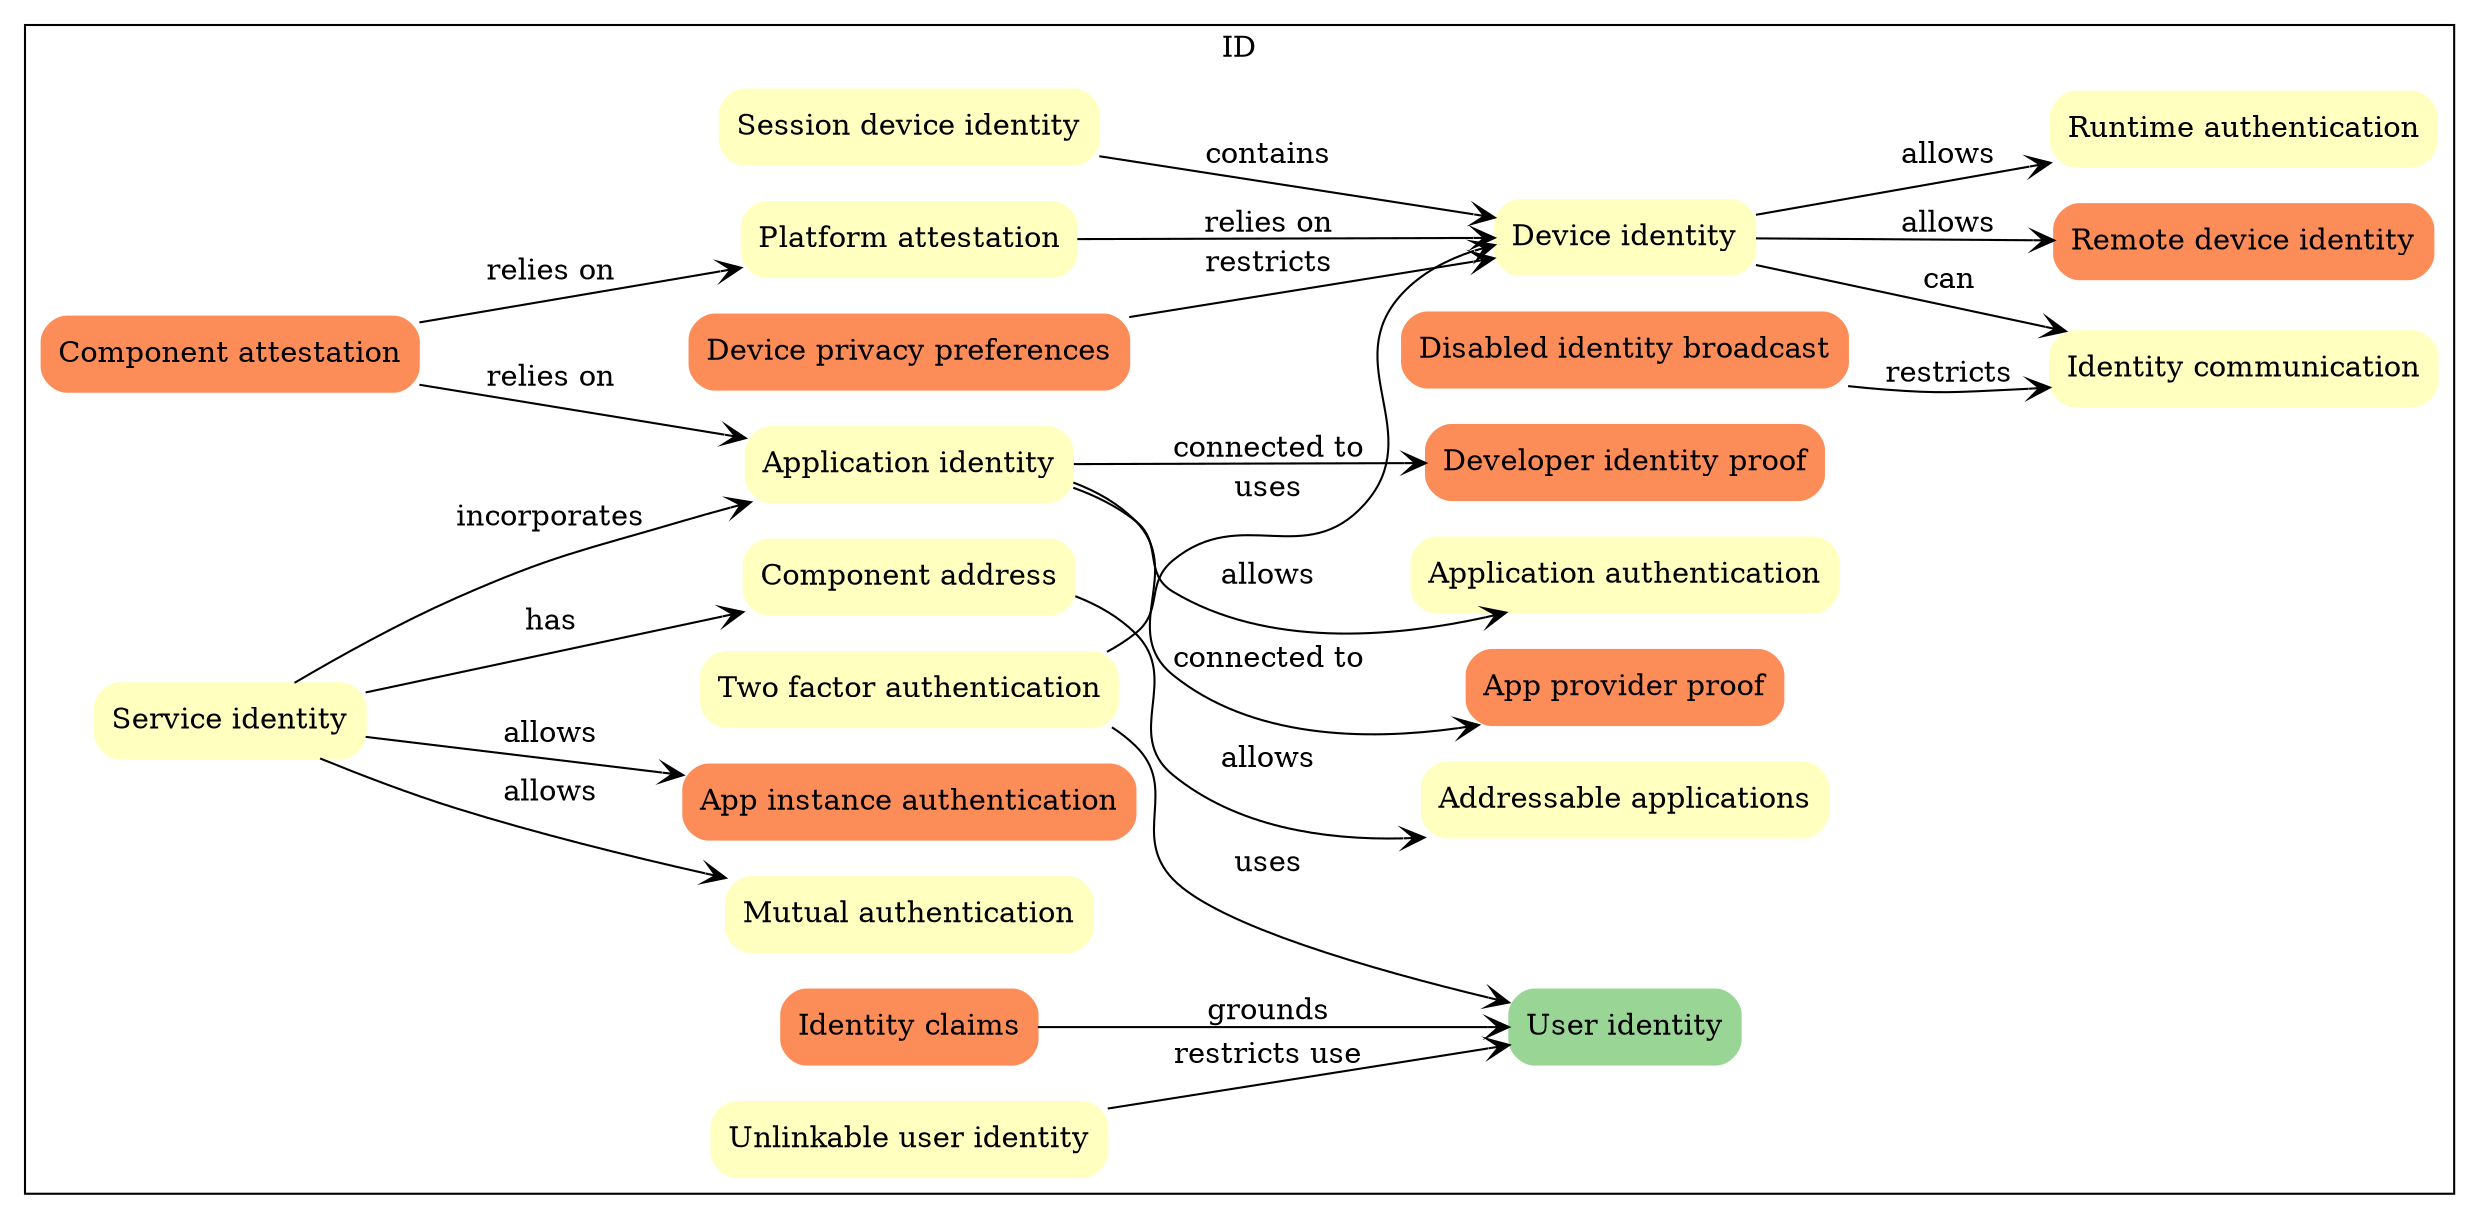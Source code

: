 digraph IDConceptMap {
  graph [rankdir="LR"];
  node [shape=rectangle,style="rounded,filled",colorscheme="spectral3",color="1"];
  edge [arrowhead=vee,];

  subgraph cluster_ID {
    label="ID";
  
    "Addressable applications" [color=2,scenarios="S-DA1",usecases="",backlog=""];
    "App instance authentication" [scenarios="",usecases="",backlog=""];
    "App provider proof" [scenarios="",usecases="",backlog=""];
    "Application authentication" [color=2,scenarios="",usecases="",backlog="CS-18"];
    "Application identity" [color=2,scenarios="S-DA1",usecases="",backlog=""];
    "Component address" [color=2,scenarios="",usecases="",backlog="CS-6,CS-10"];
    "Component attestation" [scenarios="",usecases="",backlog=""];
    "Developer identity proof" [scenarios="",usecases="",backlog=""];
    "Device identity" [color=2,scenarios="",usecases="",backlog="CS-6"];
    "Device privacy preferences" [scenarios="",usecases="",backlog=""];
    "Disabled identity broadcast" [scenarios="",usecases="",backlog=""];
    "Identity communication" [color=2,scenarios="",usecases="NM4",backlog="CS-6"];
    "Identity claims" [scenarios="",usecases="",backlog=""];
    "Mutual authentication" [color=2,scenarios="",usecases="",backlog="CS-68,CS-80"];
    "Platform attestation" [color=2,scenarios="",usecases="",backlog="CS-6"];
    "Remote device identity" [scenarios="",usecases="NM4",backlog=""];
    "Runtime authentication" [color=2,scenarios="",usecases="",backlog="CS-68,CS-80"];
    "Service identity" [color=2,scenarios="",usecases="DA1,DA2,PS1",backlog=""];
    "Session device identity" [color=2,scenarios="",usecases="",backlog="CS-6"];
    "Two factor authentication" [color=2,scenarios="",usecases="",backlog="CS-6"];
    "Unlinkable user identity" [color=2,scenarios="",usecases="",backlog="CS-95"];
    "User identity" [color=3,scenarios="",usecases="CAP2,PS2,PS3",backlog="CS-6"];    
  }
  
  "Application identity" -> "Application authentication" [label="allows"];
  "Application identity" -> "Developer identity proof" [label="connected to"];
  "Application identity" -> "App provider proof" [label="connected to"];  
  "Service identity" -> "Application identity" [label="incorporates"];
  "Service identity" -> "App instance authentication" [label="allows"];
  "Service identity" -> "Component address" [label="has"];
  "Component address" -> "Addressable applications" [label="allows"];
  "Service identity" -> "Mutual authentication" [label="allows"];
  "Device privacy preferences" -> "Device identity" [label="restricts"];
  "Session device identity" -> "Device identity" [label="contains"];
  "Device identity" -> "Identity communication" [label="can"];
  "Device identity" -> "Remote device identity" [label="allows"];
  "Unlinkable user identity" -> "User identity" [label="restricts use"];
  "Identity claims" -> "User identity" [label="grounds"];
  "Two factor authentication" -> "User identity" [label="uses"];
  "Disabled identity broadcast" -> "Identity communication" [label="restricts"];
  "Two factor authentication" -> "Device identity" [label="uses"];
  "Platform attestation" -> "Device identity" [label="relies on"];
  "Component attestation" -> "Platform attestation" [label="relies on"];
  "Device identity" -> "Runtime authentication" [label="allows"];
  "Component attestation" -> "Application identity" [label="relies on"];

}
